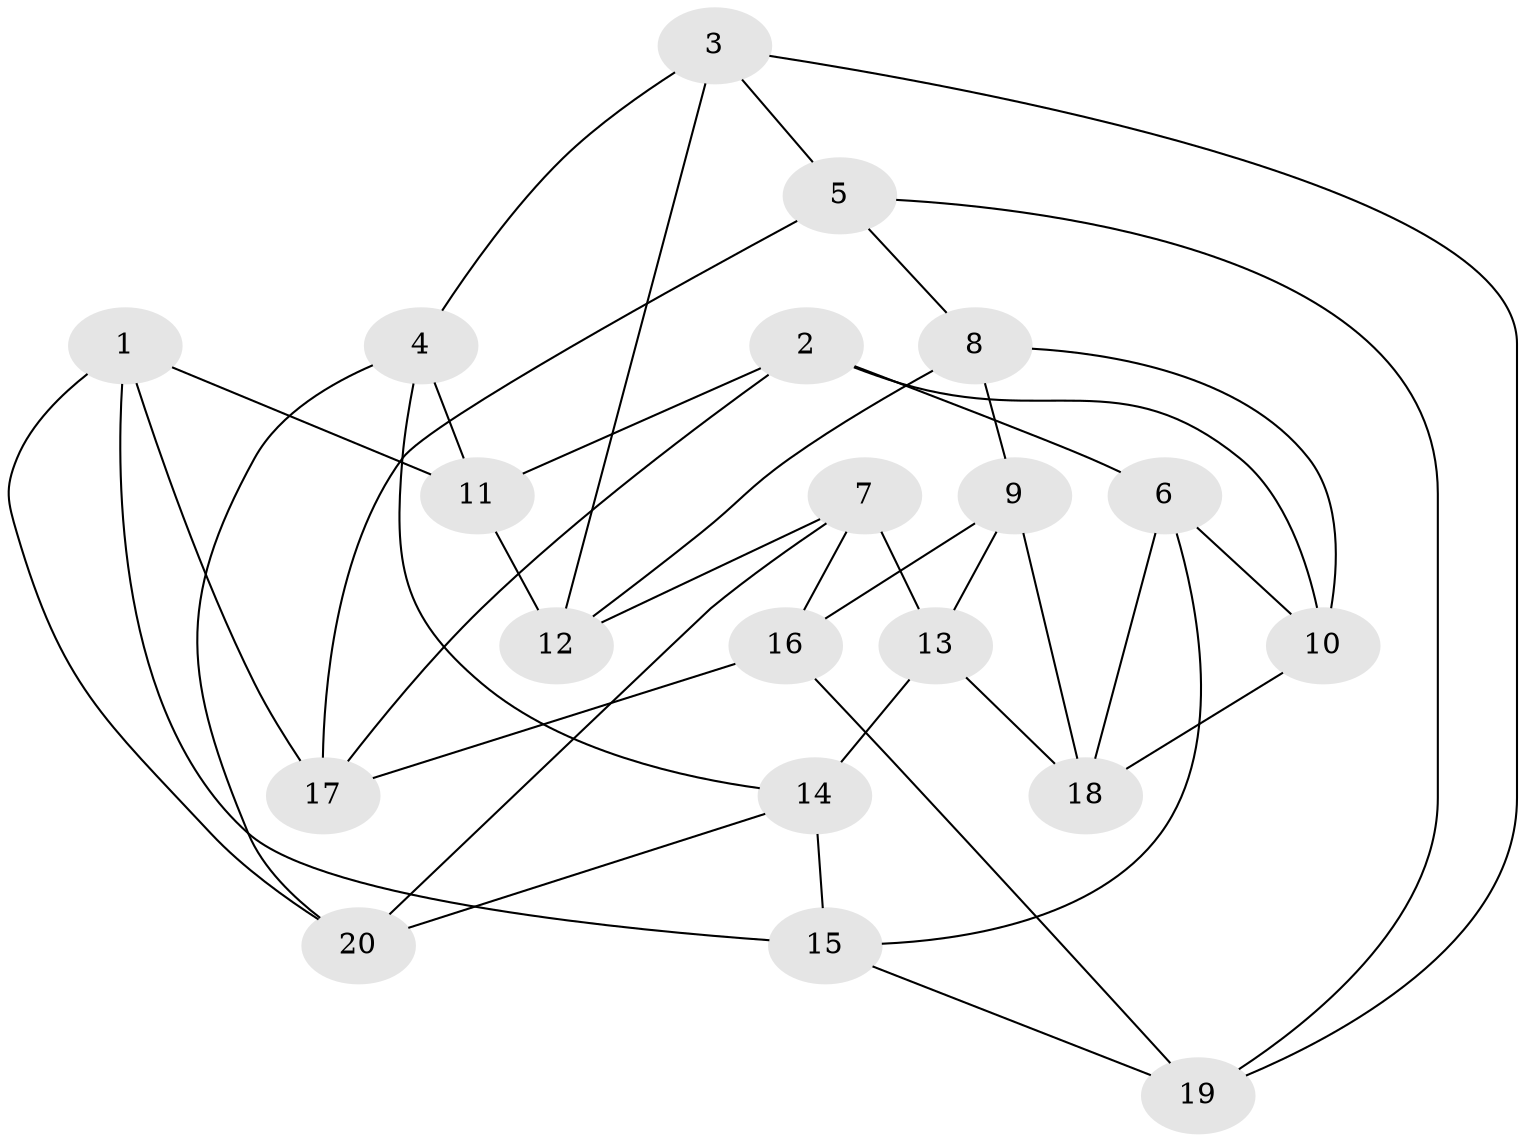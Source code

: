 // Generated by graph-tools (version 1.1) at 2025/46/02/15/25 05:46:28]
// undirected, 20 vertices, 40 edges
graph export_dot {
graph [start="1"]
  node [color=gray90,style=filled];
  1;
  2;
  3;
  4;
  5;
  6;
  7;
  8;
  9;
  10;
  11;
  12;
  13;
  14;
  15;
  16;
  17;
  18;
  19;
  20;
  1 -- 20;
  1 -- 17;
  1 -- 11;
  1 -- 15;
  2 -- 10;
  2 -- 17;
  2 -- 6;
  2 -- 11;
  3 -- 19;
  3 -- 4;
  3 -- 12;
  3 -- 5;
  4 -- 14;
  4 -- 11;
  4 -- 20;
  5 -- 19;
  5 -- 8;
  5 -- 17;
  6 -- 15;
  6 -- 10;
  6 -- 18;
  7 -- 20;
  7 -- 13;
  7 -- 12;
  7 -- 16;
  8 -- 9;
  8 -- 12;
  8 -- 10;
  9 -- 16;
  9 -- 13;
  9 -- 18;
  10 -- 18;
  11 -- 12;
  13 -- 14;
  13 -- 18;
  14 -- 20;
  14 -- 15;
  15 -- 19;
  16 -- 17;
  16 -- 19;
}
